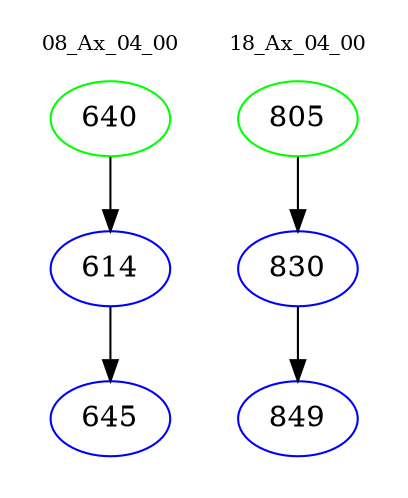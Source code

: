 digraph{
subgraph cluster_0 {
color = white
label = "08_Ax_04_00";
fontsize=10;
T0_640 [label="640", color="green"]
T0_640 -> T0_614 [color="black"]
T0_614 [label="614", color="blue"]
T0_614 -> T0_645 [color="black"]
T0_645 [label="645", color="blue"]
}
subgraph cluster_1 {
color = white
label = "18_Ax_04_00";
fontsize=10;
T1_805 [label="805", color="green"]
T1_805 -> T1_830 [color="black"]
T1_830 [label="830", color="blue"]
T1_830 -> T1_849 [color="black"]
T1_849 [label="849", color="blue"]
}
}
